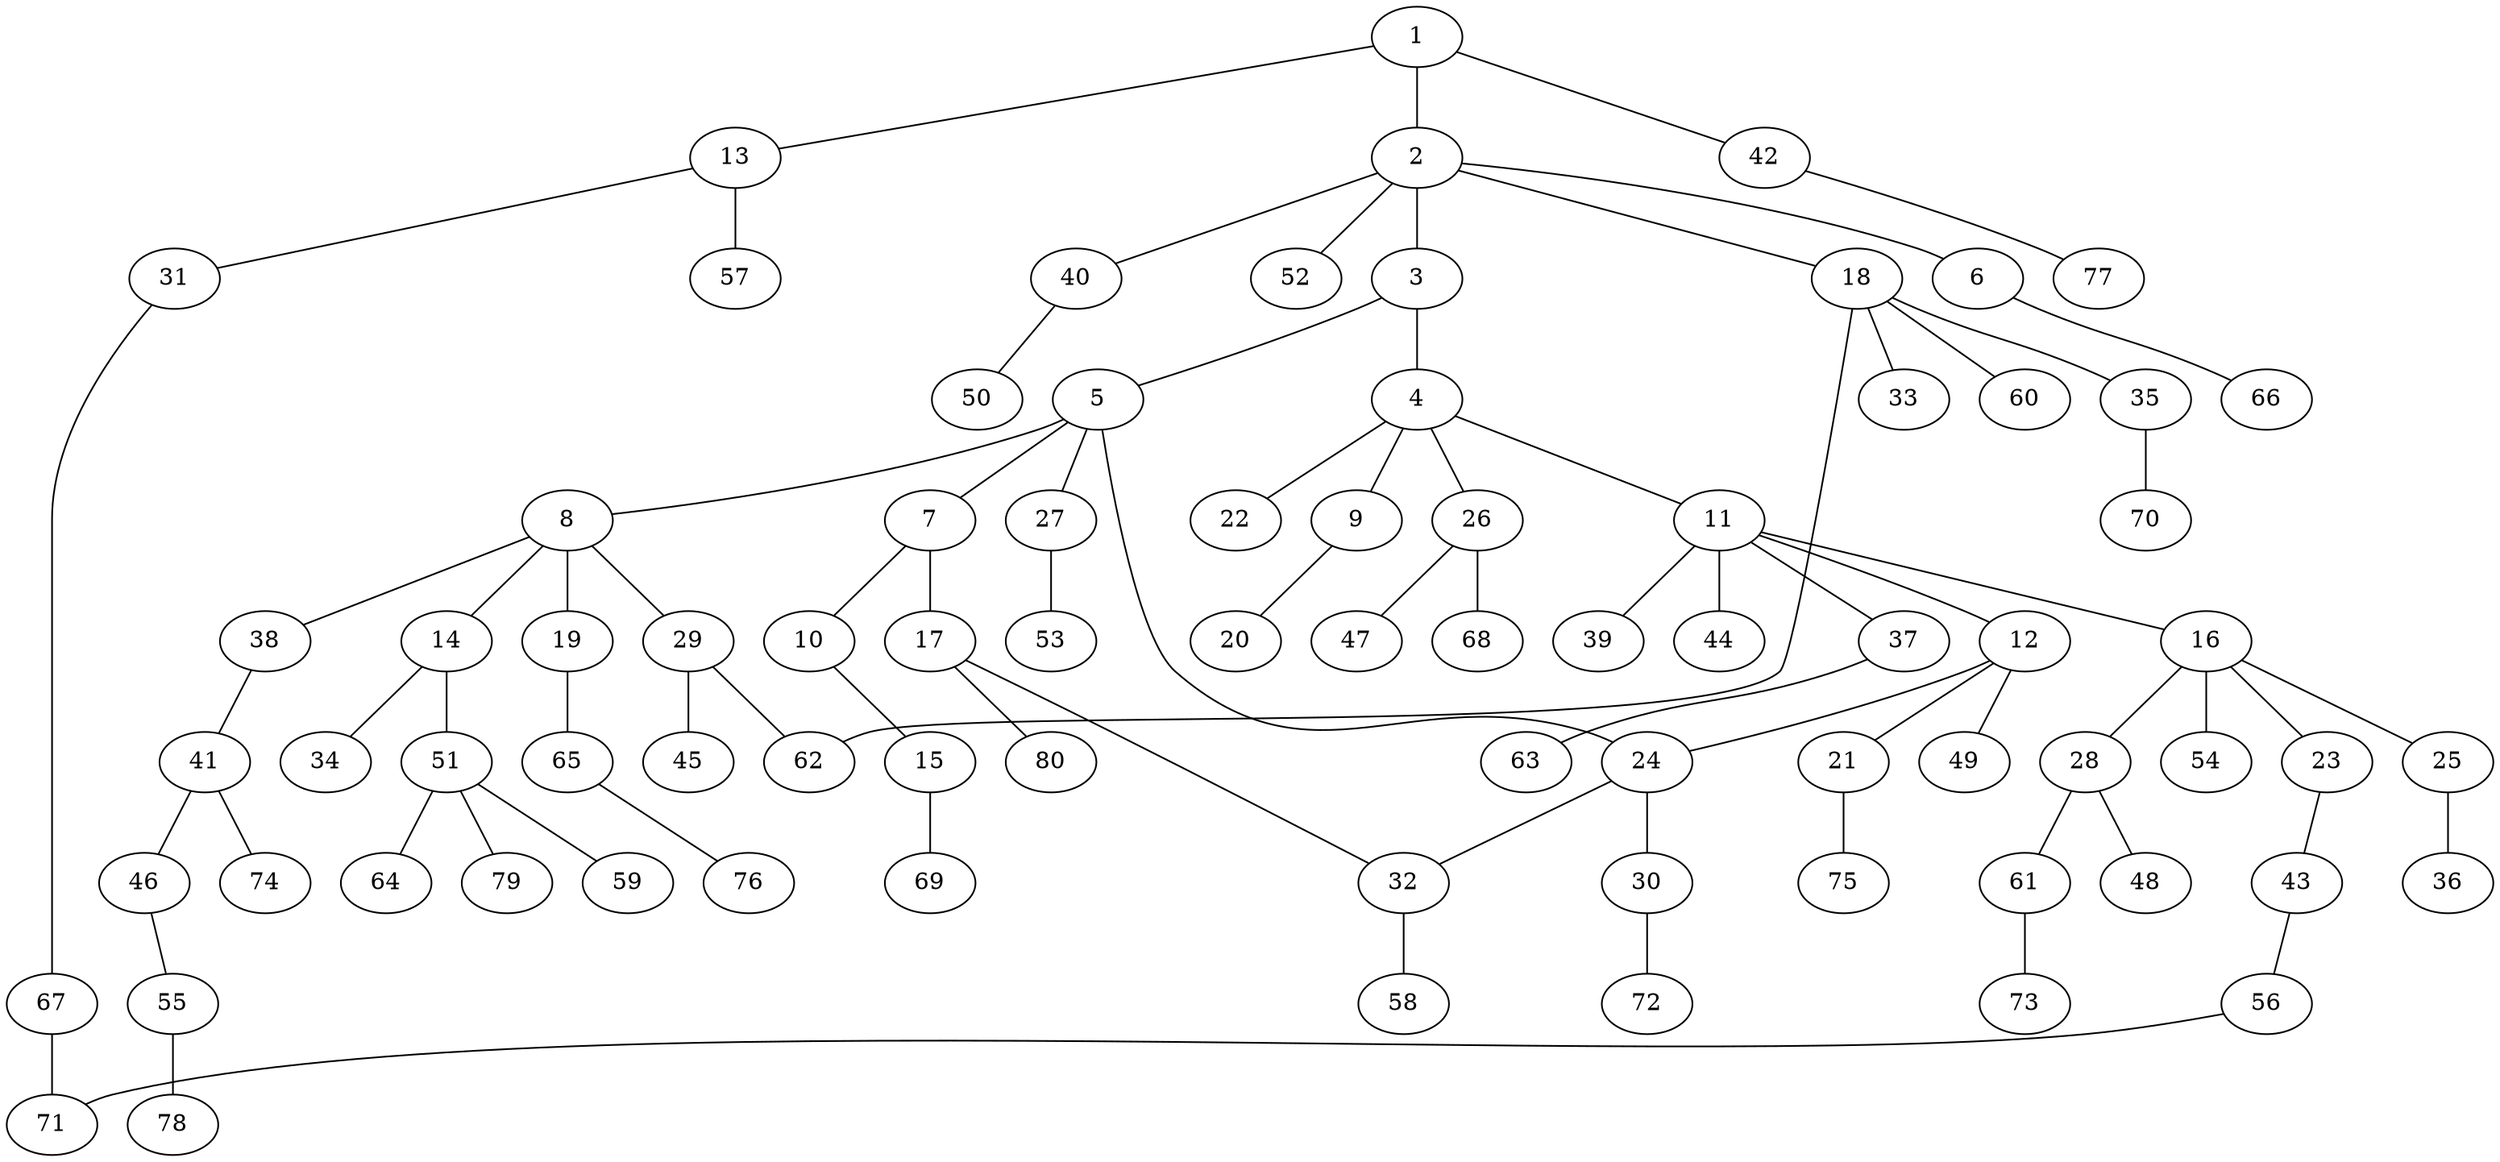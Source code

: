 graph graphname {1--2
1--13
1--42
2--3
2--6
2--18
2--40
2--52
3--4
3--5
4--9
4--11
4--22
4--26
5--7
5--8
5--24
5--27
6--66
7--10
7--17
8--14
8--19
8--29
8--38
9--20
10--15
11--12
11--16
11--37
11--39
11--44
12--21
12--24
12--49
13--31
13--57
14--34
14--51
15--69
16--23
16--25
16--28
16--54
17--32
17--80
18--33
18--35
18--60
18--62
19--65
21--75
23--43
24--30
24--32
25--36
26--47
26--68
27--53
28--48
28--61
29--45
29--62
30--72
31--67
32--58
35--70
37--63
38--41
40--50
41--46
41--74
42--77
43--56
46--55
51--59
51--64
51--79
55--78
56--71
61--73
65--76
67--71
}